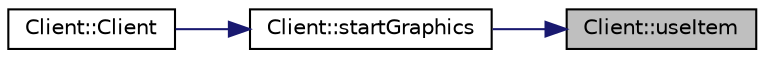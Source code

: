digraph "Client::useItem"
{
 // LATEX_PDF_SIZE
  edge [fontname="Helvetica",fontsize="10",labelfontname="Helvetica",labelfontsize="10"];
  node [fontname="Helvetica",fontsize="10",shape=record];
  rankdir="RL";
  Node1 [label="Client::useItem",height=0.2,width=0.4,color="black", fillcolor="grey75", style="filled", fontcolor="black",tooltip="Send a UseItemMessage for item with given instance id."];
  Node1 -> Node2 [dir="back",color="midnightblue",fontsize="10",style="solid",fontname="Helvetica"];
  Node2 [label="Client::startGraphics",height=0.2,width=0.4,color="black", fillcolor="white", style="filled",URL="$classClient.html#a7b7406bdc248547627fd669a92b86d6c",tooltip="Starts the graphics library."];
  Node2 -> Node3 [dir="back",color="midnightblue",fontsize="10",style="solid",fontname="Helvetica"];
  Node3 [label="Client::Client",height=0.2,width=0.4,color="black", fillcolor="white", style="filled",URL="$classClient.html#ad3e41ed92e71d5c3717db96e68b9541b",tooltip=" "];
}
